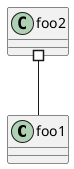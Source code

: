 {
  "sha1": "obkrkwnfrcs7ka6oz2pylmi1hi0t7t4",
  "insertion": {
    "when": "2024-06-04T17:28:39.664Z",
    "user": "plantuml@gmail.com"
  }
}
@startuml
class foo1
class foo2
foo2 #-- foo1
@enduml
